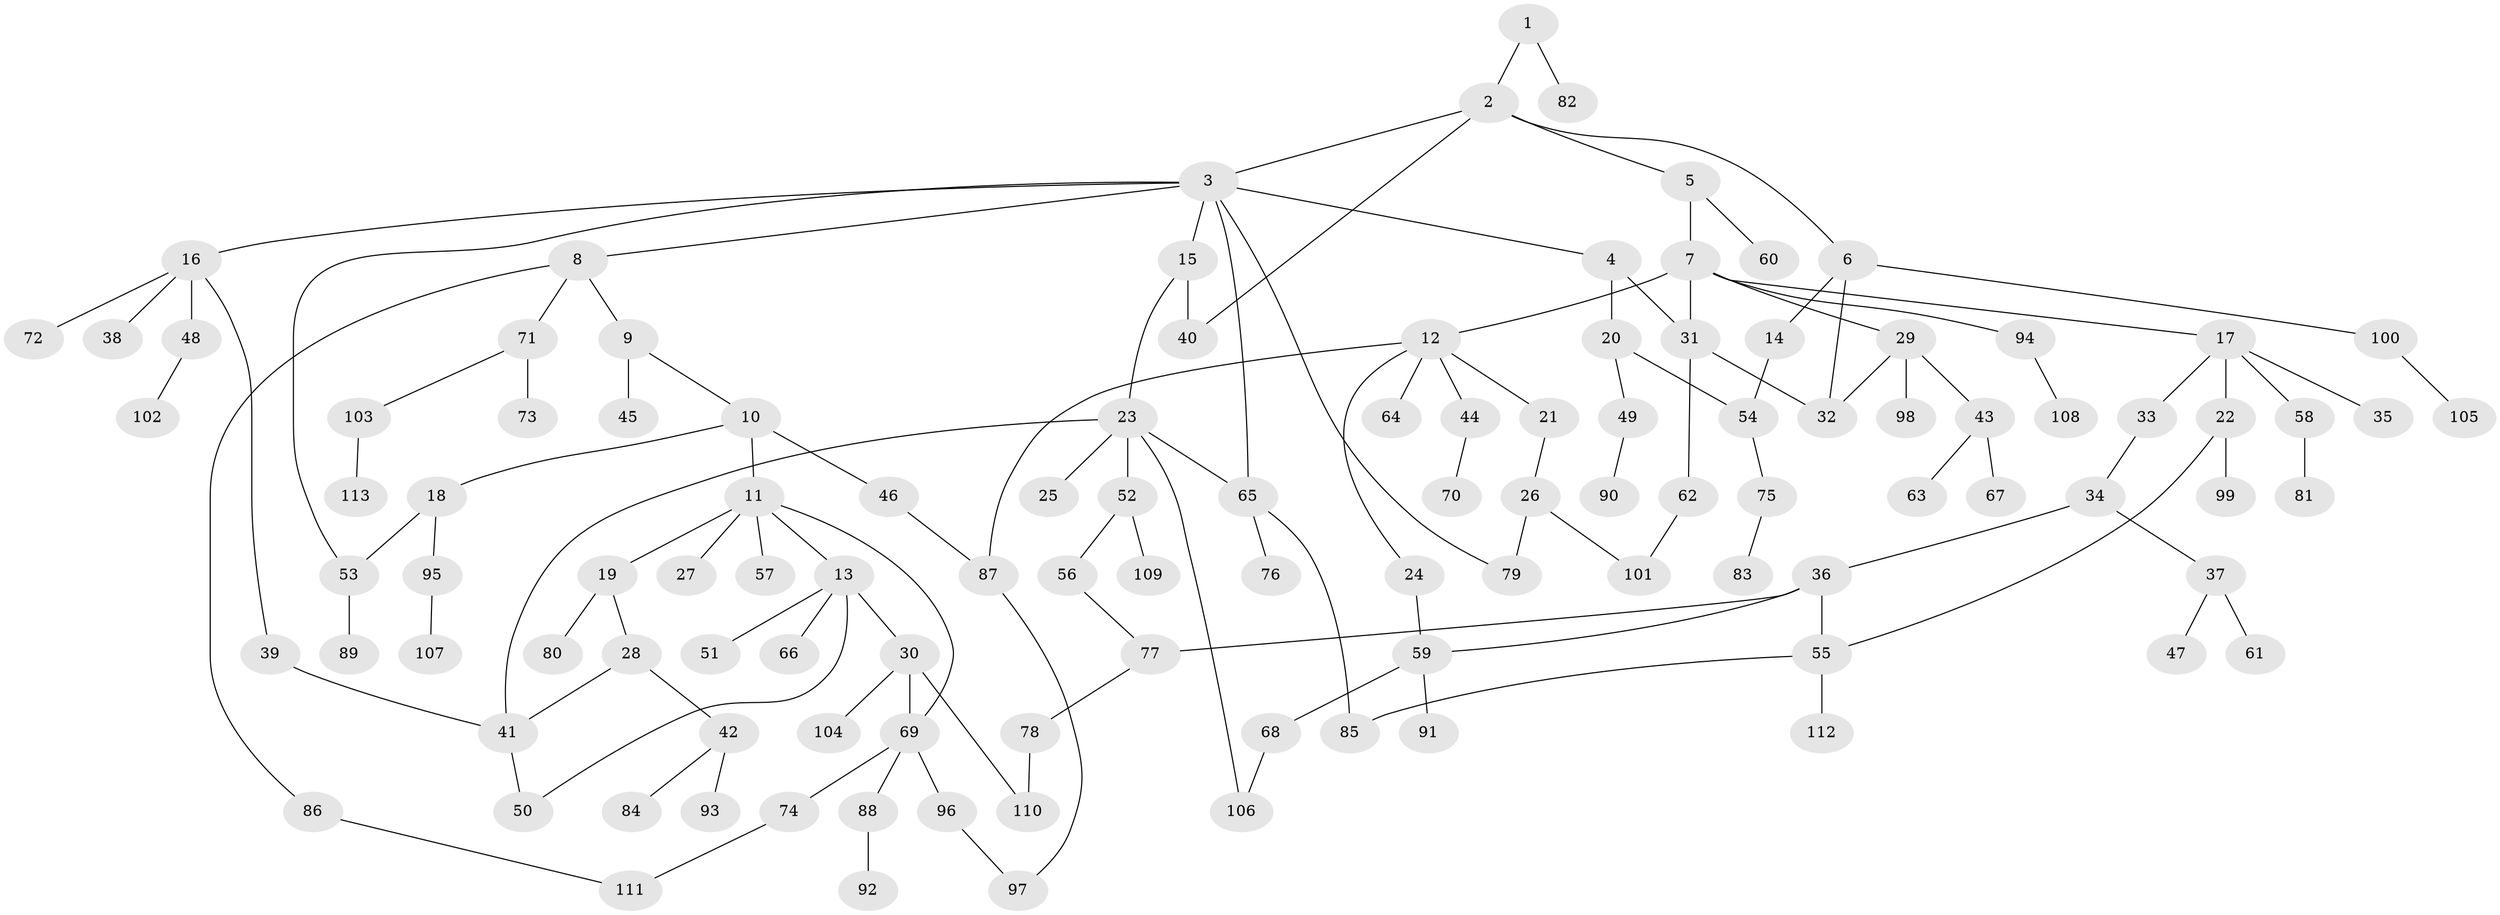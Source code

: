 // Generated by graph-tools (version 1.1) at 2025/10/02/27/25 16:10:51]
// undirected, 113 vertices, 134 edges
graph export_dot {
graph [start="1"]
  node [color=gray90,style=filled];
  1;
  2;
  3;
  4;
  5;
  6;
  7;
  8;
  9;
  10;
  11;
  12;
  13;
  14;
  15;
  16;
  17;
  18;
  19;
  20;
  21;
  22;
  23;
  24;
  25;
  26;
  27;
  28;
  29;
  30;
  31;
  32;
  33;
  34;
  35;
  36;
  37;
  38;
  39;
  40;
  41;
  42;
  43;
  44;
  45;
  46;
  47;
  48;
  49;
  50;
  51;
  52;
  53;
  54;
  55;
  56;
  57;
  58;
  59;
  60;
  61;
  62;
  63;
  64;
  65;
  66;
  67;
  68;
  69;
  70;
  71;
  72;
  73;
  74;
  75;
  76;
  77;
  78;
  79;
  80;
  81;
  82;
  83;
  84;
  85;
  86;
  87;
  88;
  89;
  90;
  91;
  92;
  93;
  94;
  95;
  96;
  97;
  98;
  99;
  100;
  101;
  102;
  103;
  104;
  105;
  106;
  107;
  108;
  109;
  110;
  111;
  112;
  113;
  1 -- 2;
  1 -- 82;
  2 -- 3;
  2 -- 5;
  2 -- 6;
  2 -- 40;
  3 -- 4;
  3 -- 8;
  3 -- 15;
  3 -- 16;
  3 -- 53;
  3 -- 65;
  3 -- 79;
  4 -- 20;
  4 -- 31;
  5 -- 7;
  5 -- 60;
  6 -- 14;
  6 -- 100;
  6 -- 32;
  7 -- 12;
  7 -- 17;
  7 -- 29;
  7 -- 31;
  7 -- 94;
  8 -- 9;
  8 -- 71;
  8 -- 86;
  9 -- 10;
  9 -- 45;
  10 -- 11;
  10 -- 18;
  10 -- 46;
  11 -- 13;
  11 -- 19;
  11 -- 27;
  11 -- 57;
  11 -- 69;
  12 -- 21;
  12 -- 24;
  12 -- 44;
  12 -- 64;
  12 -- 87;
  13 -- 30;
  13 -- 50;
  13 -- 51;
  13 -- 66;
  14 -- 54;
  15 -- 23;
  15 -- 40;
  16 -- 38;
  16 -- 39;
  16 -- 48;
  16 -- 72;
  17 -- 22;
  17 -- 33;
  17 -- 35;
  17 -- 58;
  18 -- 95;
  18 -- 53;
  19 -- 28;
  19 -- 80;
  20 -- 49;
  20 -- 54;
  21 -- 26;
  22 -- 99;
  22 -- 55;
  23 -- 25;
  23 -- 52;
  23 -- 106;
  23 -- 65;
  23 -- 41;
  24 -- 59;
  26 -- 79;
  26 -- 101;
  28 -- 41;
  28 -- 42;
  29 -- 43;
  29 -- 98;
  29 -- 32;
  30 -- 69;
  30 -- 104;
  30 -- 110;
  31 -- 32;
  31 -- 62;
  33 -- 34;
  34 -- 36;
  34 -- 37;
  36 -- 55;
  36 -- 59;
  36 -- 77;
  37 -- 47;
  37 -- 61;
  39 -- 41;
  41 -- 50;
  42 -- 84;
  42 -- 93;
  43 -- 63;
  43 -- 67;
  44 -- 70;
  46 -- 87;
  48 -- 102;
  49 -- 90;
  52 -- 56;
  52 -- 109;
  53 -- 89;
  54 -- 75;
  55 -- 112;
  55 -- 85;
  56 -- 77;
  58 -- 81;
  59 -- 68;
  59 -- 91;
  62 -- 101;
  65 -- 76;
  65 -- 85;
  68 -- 106;
  69 -- 74;
  69 -- 88;
  69 -- 96;
  71 -- 73;
  71 -- 103;
  74 -- 111;
  75 -- 83;
  77 -- 78;
  78 -- 110;
  86 -- 111;
  87 -- 97;
  88 -- 92;
  94 -- 108;
  95 -- 107;
  96 -- 97;
  100 -- 105;
  103 -- 113;
}
